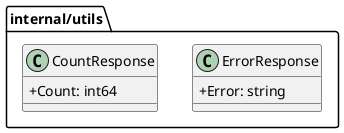 @startuml
' Define a skin for better visuals
skinparam classAttributeIconSize 0
skinparam packageStyle rectangle

package "internal/utils" <<Folder>> {
    class ErrorResponse {
        + Error: string
    }
    class CountResponse {
        + Count: int64
    }
}


@enduml
